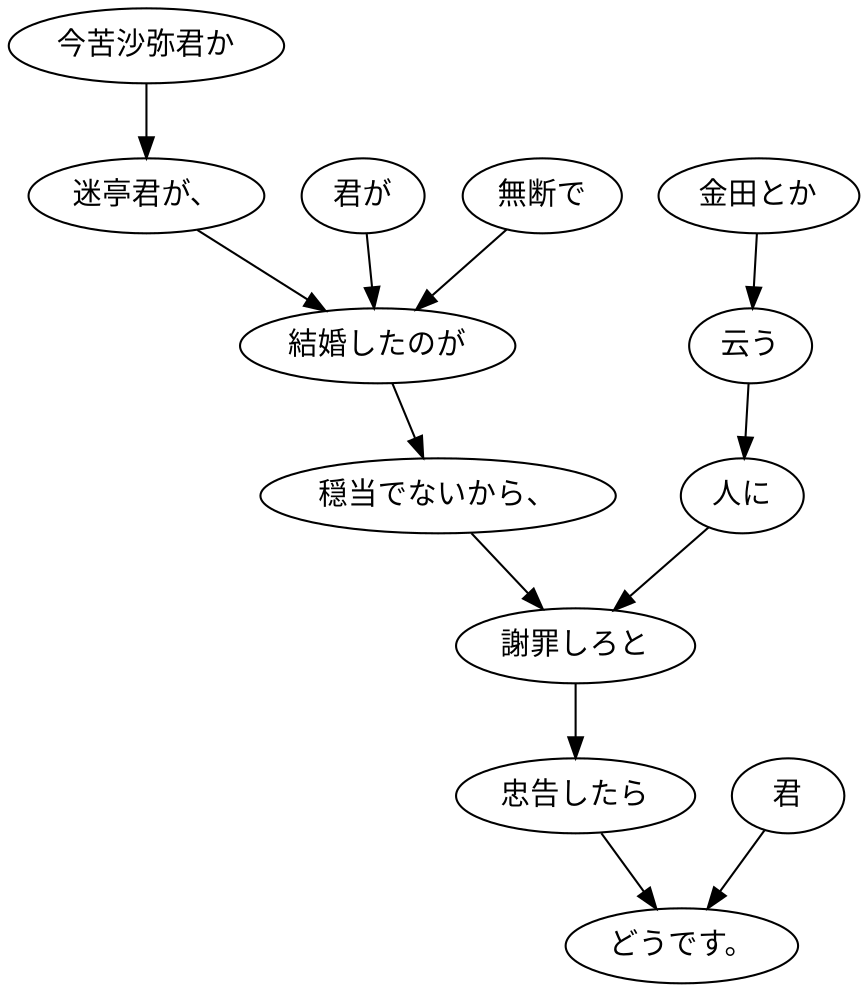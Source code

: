 digraph graph8716 {
	node0 [label="今苦沙弥君か"];
	node1 [label="迷亭君が、"];
	node2 [label="君が"];
	node3 [label="無断で"];
	node4 [label="結婚したのが"];
	node5 [label="穏当でないから、"];
	node6 [label="金田とか"];
	node7 [label="云う"];
	node8 [label="人に"];
	node9 [label="謝罪しろと"];
	node10 [label="忠告したら"];
	node11 [label="君"];
	node12 [label="どうです。"];
	node0 -> node1;
	node1 -> node4;
	node2 -> node4;
	node3 -> node4;
	node4 -> node5;
	node5 -> node9;
	node6 -> node7;
	node7 -> node8;
	node8 -> node9;
	node9 -> node10;
	node10 -> node12;
	node11 -> node12;
}

